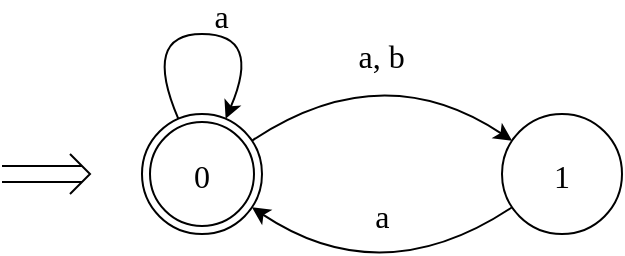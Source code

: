 <mxfile compressed="false" version="19.0.3" type="device">
  <diagram id="ajNaJ-AR7T0vnp4WNgHj" name="Page-1">
    <mxGraphModel dx="1038" dy="570" grid="1" gridSize="10" guides="1" tooltips="1" connect="1" arrows="1" fold="1" page="1" pageScale="1" pageWidth="827" pageHeight="1169" math="0" shadow="0">
      <root>
        <mxCell id="0" />
        <mxCell id="1" parent="0" />
        <mxCell id="7j6g_gKSTmIqSR35jSwf-11" value="a" style="edgeStyle=none;curved=1;orthogonalLoop=1;jettySize=auto;strokeWidth=1;fontFamily=Times New Roman;fontSize=16;labelBackgroundColor=none;" parent="1" source="7j6g_gKSTmIqSR35jSwf-9" target="BSi0WiHmPPLqw-_b80Gw-1" edge="1">
          <mxGeometry x="-0.284" y="-33" relative="1" as="geometry">
            <Array as="points">
              <mxPoint x="300" y="260" />
            </Array>
            <mxPoint as="offset" />
          </mxGeometry>
        </mxCell>
        <mxCell id="7j6g_gKSTmIqSR35jSwf-12" value="a, b" style="edgeStyle=none;curved=1;orthogonalLoop=1;jettySize=auto;strokeWidth=1;fontFamily=Times New Roman;fontSize=16;labelBackgroundColor=none;" parent="1" source="BSi0WiHmPPLqw-_b80Gw-1" target="7j6g_gKSTmIqSR35jSwf-9" edge="1">
          <mxGeometry relative="1" as="geometry">
            <Array as="points">
              <mxPoint x="300" y="140" />
            </Array>
          </mxGeometry>
        </mxCell>
        <mxCell id="7j6g_gKSTmIqSR35jSwf-13" value="a" style="edgeStyle=none;curved=1;orthogonalLoop=1;jettySize=auto;strokeWidth=1;fontFamily=Times New Roman;fontSize=16;labelBackgroundColor=none;" parent="1" source="BSi0WiHmPPLqw-_b80Gw-1" target="BSi0WiHmPPLqw-_b80Gw-1" edge="1">
          <mxGeometry x="0.131" y="10" relative="1" as="geometry">
            <mxPoint x="210" y="70" as="targetPoint" />
            <Array as="points">
              <mxPoint x="240" y="130" />
            </Array>
            <mxPoint as="offset" />
          </mxGeometry>
        </mxCell>
        <mxCell id="BSi0WiHmPPLqw-_b80Gw-1" value="0" style="ellipse;shape=doubleEllipse;dashed=0;whitespace=wrap;aspect=fixed;fontFamily=Times New Roman;fontSize=16;labelBackgroundColor=none;" parent="1" vertex="1">
          <mxGeometry x="180" y="170" width="60" height="60" as="geometry" />
        </mxCell>
        <mxCell id="7j6g_gKSTmIqSR35jSwf-7" value="" style="group;fontFamily=Times New Roman;fontSize=16;labelBackgroundColor=none;" parent="1" vertex="1" connectable="0">
          <mxGeometry x="110" y="200" width="44" as="geometry" />
        </mxCell>
        <mxCell id="7j6g_gKSTmIqSR35jSwf-1" value="" style="endArrow=classic;rounded=0;shape=link;endSize=6;width=8.065;fontFamily=Times New Roman;fontSize=16;labelBackgroundColor=none;" parent="7j6g_gKSTmIqSR35jSwf-7" edge="1">
          <mxGeometry width="50" height="50" relative="1" as="geometry">
            <mxPoint as="sourcePoint" />
            <mxPoint x="40" as="targetPoint" />
          </mxGeometry>
        </mxCell>
        <mxCell id="7j6g_gKSTmIqSR35jSwf-6" value="" style="endArrow=none;rounded=0;strokeWidth=1;fontFamily=Times New Roman;fontSize=16;labelBackgroundColor=none;" parent="7j6g_gKSTmIqSR35jSwf-7" edge="1">
          <mxGeometry width="50" height="50" relative="1" as="geometry">
            <mxPoint x="34" y="10" as="sourcePoint" />
            <mxPoint x="34" y="-10" as="targetPoint" />
            <Array as="points">
              <mxPoint x="44" />
            </Array>
          </mxGeometry>
        </mxCell>
        <mxCell id="7j6g_gKSTmIqSR35jSwf-9" value="1" style="shape=ellipse;dashed=0;whitespace=wrap;aspect=fixed;perimeter=ellipsePerimeter;fontFamily=Times New Roman;fontSize=16;labelBackgroundColor=none;" parent="1" vertex="1">
          <mxGeometry x="360" y="170" width="60" height="60" as="geometry" />
        </mxCell>
      </root>
    </mxGraphModel>
  </diagram>
</mxfile>
